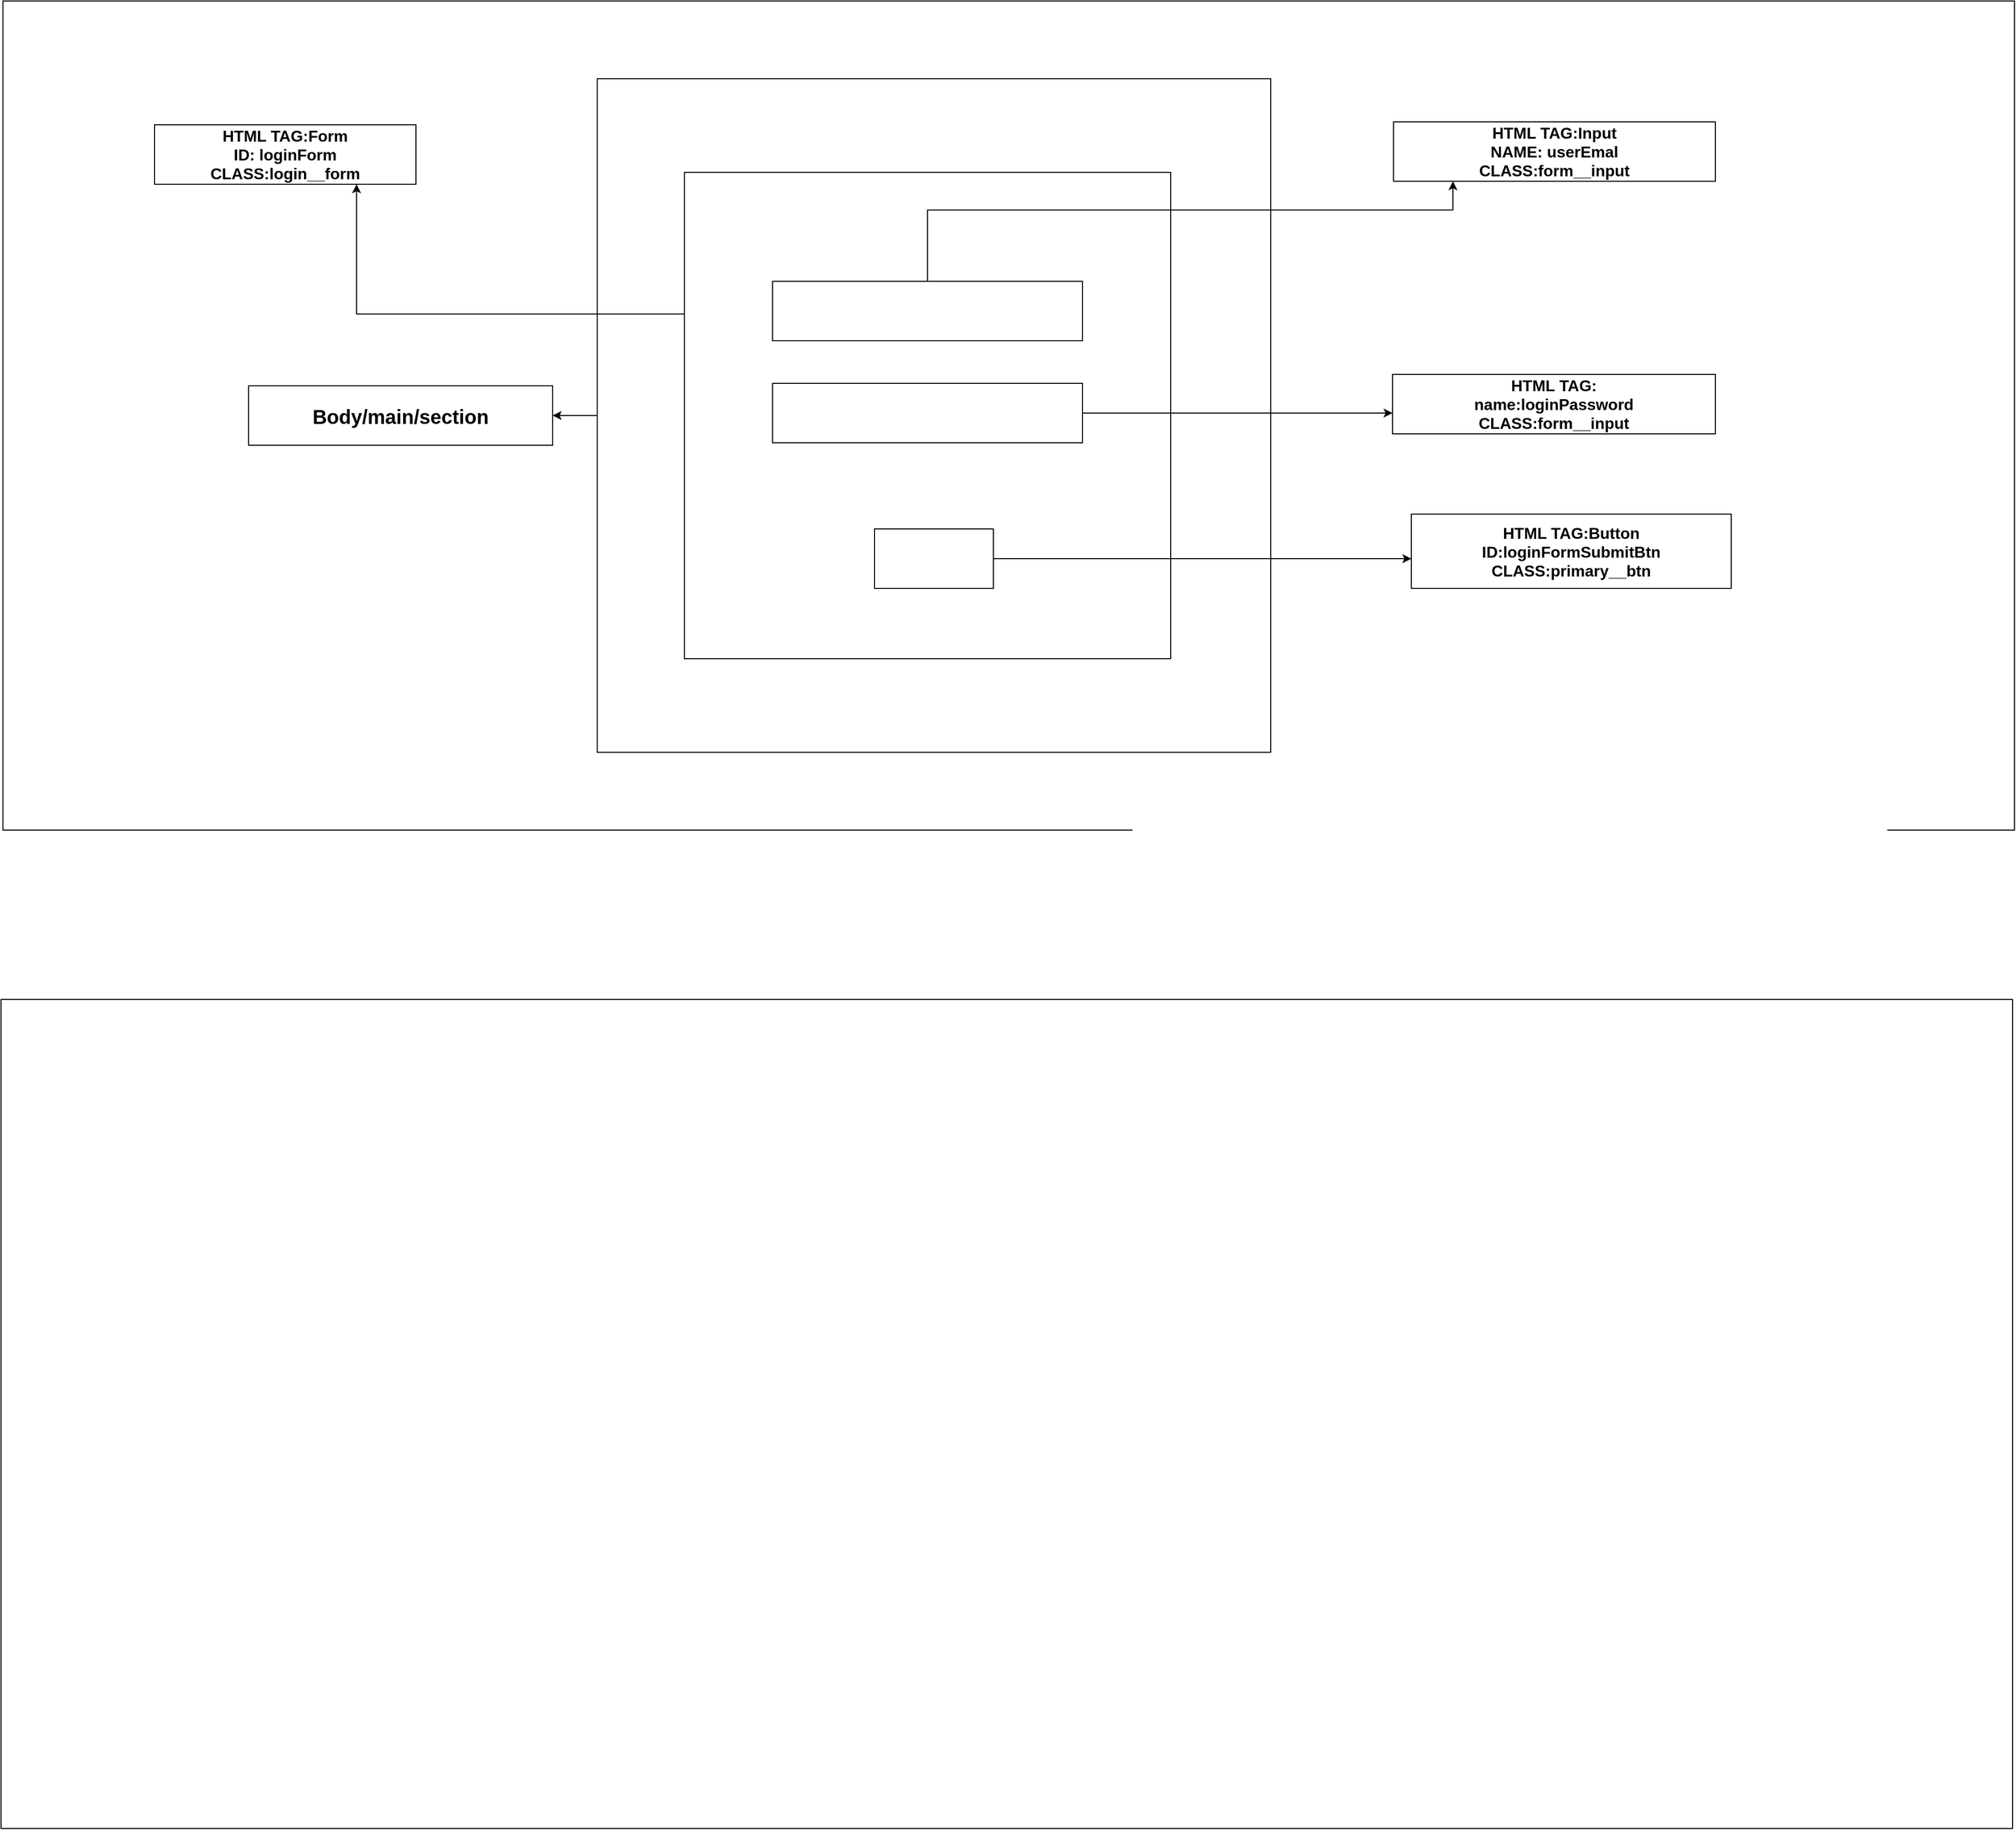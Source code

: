 <mxfile version="18.1.3" type="github">
  <diagram id="z5aSqofipoAsfJcicaCj" name="Page-1">
    <mxGraphModel dx="5155" dy="1985" grid="0" gridSize="10" guides="1" tooltips="1" connect="1" arrows="1" fold="1" page="1" pageScale="1" pageWidth="2339" pageHeight="3300" math="0" shadow="0">
      <root>
        <mxCell id="0" />
        <mxCell id="1" parent="0" />
        <mxCell id="xMSvrKb2jK-X8IgHWouN-2" value="" style="rounded=0;whiteSpace=wrap;html=1;" vertex="1" parent="1">
          <mxGeometry x="116" y="206" width="2031" height="837" as="geometry" />
        </mxCell>
        <mxCell id="xMSvrKb2jK-X8IgHWouN-21" value="" style="edgeStyle=orthogonalEdgeStyle;rounded=0;orthogonalLoop=1;jettySize=auto;html=1;" edge="1" parent="1" source="xMSvrKb2jK-X8IgHWouN-3" target="xMSvrKb2jK-X8IgHWouN-20">
          <mxGeometry relative="1" as="geometry" />
        </mxCell>
        <mxCell id="xMSvrKb2jK-X8IgHWouN-3" value="" style="whiteSpace=wrap;html=1;aspect=fixed;" vertex="1" parent="1">
          <mxGeometry x="716" y="284.5" width="680" height="680" as="geometry" />
        </mxCell>
        <mxCell id="xMSvrKb2jK-X8IgHWouN-25" value="" style="edgeStyle=orthogonalEdgeStyle;rounded=0;orthogonalLoop=1;jettySize=auto;html=1;fontSize=20;" edge="1" parent="1" source="xMSvrKb2jK-X8IgHWouN-7" target="xMSvrKb2jK-X8IgHWouN-24">
          <mxGeometry relative="1" as="geometry">
            <Array as="points">
              <mxPoint x="473" y="522" />
            </Array>
          </mxGeometry>
        </mxCell>
        <mxCell id="xMSvrKb2jK-X8IgHWouN-7" value="" style="whiteSpace=wrap;html=1;aspect=fixed;" vertex="1" parent="1">
          <mxGeometry x="804" y="379" width="491" height="491" as="geometry" />
        </mxCell>
        <mxCell id="xMSvrKb2jK-X8IgHWouN-27" value="" style="edgeStyle=orthogonalEdgeStyle;rounded=0;orthogonalLoop=1;jettySize=auto;html=1;fontSize=16;" edge="1" parent="1" source="xMSvrKb2jK-X8IgHWouN-8" target="xMSvrKb2jK-X8IgHWouN-26">
          <mxGeometry relative="1" as="geometry">
            <Array as="points">
              <mxPoint x="1050" y="417" />
              <mxPoint x="1580" y="417" />
            </Array>
          </mxGeometry>
        </mxCell>
        <mxCell id="xMSvrKb2jK-X8IgHWouN-8" value="" style="rounded=0;whiteSpace=wrap;html=1;" vertex="1" parent="1">
          <mxGeometry x="893" y="489" width="313" height="60" as="geometry" />
        </mxCell>
        <mxCell id="xMSvrKb2jK-X8IgHWouN-29" value="" style="edgeStyle=orthogonalEdgeStyle;rounded=0;orthogonalLoop=1;jettySize=auto;html=1;fontSize=16;" edge="1" parent="1" source="xMSvrKb2jK-X8IgHWouN-9" target="xMSvrKb2jK-X8IgHWouN-28">
          <mxGeometry relative="1" as="geometry">
            <Array as="points">
              <mxPoint x="1447" y="622" />
              <mxPoint x="1447" y="622" />
            </Array>
          </mxGeometry>
        </mxCell>
        <mxCell id="xMSvrKb2jK-X8IgHWouN-9" value="" style="rounded=0;whiteSpace=wrap;html=1;" vertex="1" parent="1">
          <mxGeometry x="893" y="592" width="313" height="60" as="geometry" />
        </mxCell>
        <mxCell id="xMSvrKb2jK-X8IgHWouN-31" value="" style="edgeStyle=orthogonalEdgeStyle;rounded=0;orthogonalLoop=1;jettySize=auto;html=1;fontSize=16;" edge="1" parent="1" source="xMSvrKb2jK-X8IgHWouN-10" target="xMSvrKb2jK-X8IgHWouN-30">
          <mxGeometry relative="1" as="geometry">
            <Array as="points">
              <mxPoint x="1415" y="769" />
              <mxPoint x="1415" y="769" />
            </Array>
          </mxGeometry>
        </mxCell>
        <mxCell id="xMSvrKb2jK-X8IgHWouN-10" value="" style="rounded=0;whiteSpace=wrap;html=1;" vertex="1" parent="1">
          <mxGeometry x="996" y="739" width="120" height="60" as="geometry" />
        </mxCell>
        <mxCell id="xMSvrKb2jK-X8IgHWouN-20" value="&lt;b style=&quot;font-size: 20px;&quot;&gt;Body/main/section&lt;/b&gt;" style="whiteSpace=wrap;html=1;" vertex="1" parent="1">
          <mxGeometry x="364" y="594.5" width="307" height="60" as="geometry" />
        </mxCell>
        <mxCell id="xMSvrKb2jK-X8IgHWouN-24" value="&lt;b style=&quot;font-size: 16px;&quot;&gt;HTML TAG:Form&lt;br&gt;ID: loginForm&lt;br&gt;CLASS:login__form&lt;br&gt;&lt;/b&gt;" style="whiteSpace=wrap;html=1;" vertex="1" parent="1">
          <mxGeometry x="269" y="331" width="264" height="60" as="geometry" />
        </mxCell>
        <mxCell id="xMSvrKb2jK-X8IgHWouN-26" value="&lt;b style=&quot;font-size: 16px;&quot;&gt;HTML TAG:Input&lt;br&gt;NAME: userEmal&lt;br&gt;CLASS:form__input&lt;/b&gt;" style="whiteSpace=wrap;html=1;rounded=0;" vertex="1" parent="1">
          <mxGeometry x="1520" y="328" width="325" height="60" as="geometry" />
        </mxCell>
        <mxCell id="xMSvrKb2jK-X8IgHWouN-28" value="&lt;b style=&quot;font-size: 16px;&quot;&gt;HTML TAG:&lt;br&gt;name:loginPassword&lt;br&gt;CLASS:form__input&lt;/b&gt;" style="whiteSpace=wrap;html=1;rounded=0;" vertex="1" parent="1">
          <mxGeometry x="1519" y="583" width="326" height="60" as="geometry" />
        </mxCell>
        <mxCell id="xMSvrKb2jK-X8IgHWouN-30" value="&lt;b style=&quot;font-size: 16px;&quot;&gt;HTML TAG:Button&lt;br&gt;ID:loginFormSubmitBtn&lt;br&gt;CLASS:primary__btn&lt;/b&gt;" style="whiteSpace=wrap;html=1;rounded=0;" vertex="1" parent="1">
          <mxGeometry x="1538" y="724" width="323" height="75" as="geometry" />
        </mxCell>
        <mxCell id="xMSvrKb2jK-X8IgHWouN-32" value="" style="rounded=0;whiteSpace=wrap;html=1;" vertex="1" parent="1">
          <mxGeometry x="114" y="1214" width="2031" height="837" as="geometry" />
        </mxCell>
      </root>
    </mxGraphModel>
  </diagram>
</mxfile>
